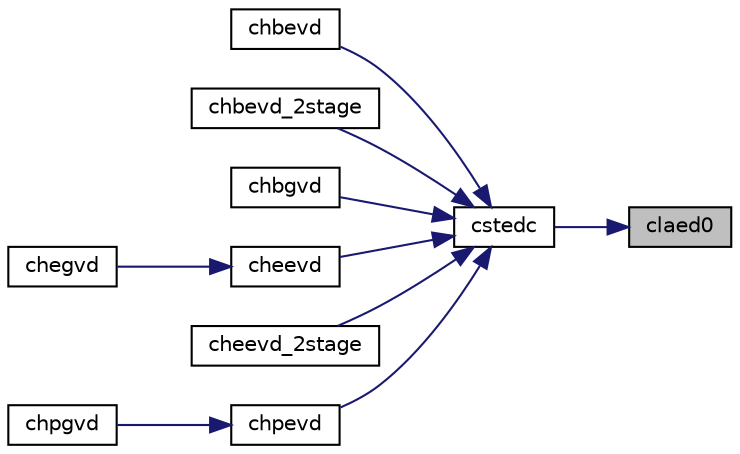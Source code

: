 digraph "claed0"
{
 // LATEX_PDF_SIZE
  edge [fontname="Helvetica",fontsize="10",labelfontname="Helvetica",labelfontsize="10"];
  node [fontname="Helvetica",fontsize="10",shape=record];
  rankdir="RL";
  Node1 [label="claed0",height=0.2,width=0.4,color="black", fillcolor="grey75", style="filled", fontcolor="black",tooltip="CLAED0 used by CSTEDC. Computes all eigenvalues and corresponding eigenvectors of an unreduced symmet..."];
  Node1 -> Node2 [dir="back",color="midnightblue",fontsize="10",style="solid",fontname="Helvetica"];
  Node2 [label="cstedc",height=0.2,width=0.4,color="black", fillcolor="white", style="filled",URL="$cstedc_8f.html#ac4a9245e485f9cff743e018d1fa5d8e9",tooltip="CSTEDC"];
  Node2 -> Node3 [dir="back",color="midnightblue",fontsize="10",style="solid",fontname="Helvetica"];
  Node3 [label="chbevd",height=0.2,width=0.4,color="black", fillcolor="white", style="filled",URL="$chbevd_8f.html#a90a780f962a7affa9b0ee155985e80ab",tooltip="CHBEVD computes the eigenvalues and, optionally, the left and/or right eigenvectors for OTHER matrice..."];
  Node2 -> Node4 [dir="back",color="midnightblue",fontsize="10",style="solid",fontname="Helvetica"];
  Node4 [label="chbevd_2stage",height=0.2,width=0.4,color="black", fillcolor="white", style="filled",URL="$chbevd__2stage_8f.html#a85944a26d194ea013e9b2a25076fe9da",tooltip="CHBEVD_2STAGE computes the eigenvalues and, optionally, the left and/or right eigenvectors for OTHER ..."];
  Node2 -> Node5 [dir="back",color="midnightblue",fontsize="10",style="solid",fontname="Helvetica"];
  Node5 [label="chbgvd",height=0.2,width=0.4,color="black", fillcolor="white", style="filled",URL="$chbgvd_8f.html#a77b1c171ee971c0ff72107e4aa8b5376",tooltip="CHBGVD"];
  Node2 -> Node6 [dir="back",color="midnightblue",fontsize="10",style="solid",fontname="Helvetica"];
  Node6 [label="cheevd",height=0.2,width=0.4,color="black", fillcolor="white", style="filled",URL="$cheevd_8f.html#a6084b0819f9642f0db26257e8a3ebd42",tooltip="CHEEVD computes the eigenvalues and, optionally, the left and/or right eigenvectors for HE matrices"];
  Node6 -> Node7 [dir="back",color="midnightblue",fontsize="10",style="solid",fontname="Helvetica"];
  Node7 [label="chegvd",height=0.2,width=0.4,color="black", fillcolor="white", style="filled",URL="$chegvd_8f.html#a28ad734cb8f4deb96ba59c568cf3389e",tooltip="CHEGVD"];
  Node2 -> Node8 [dir="back",color="midnightblue",fontsize="10",style="solid",fontname="Helvetica"];
  Node8 [label="cheevd_2stage",height=0.2,width=0.4,color="black", fillcolor="white", style="filled",URL="$cheevd__2stage_8f.html#a7d77c89933d557e7131ebb6474e2a3c0",tooltip="CHEEVD_2STAGE computes the eigenvalues and, optionally, the left and/or right eigenvectors for HE mat..."];
  Node2 -> Node9 [dir="back",color="midnightblue",fontsize="10",style="solid",fontname="Helvetica"];
  Node9 [label="chpevd",height=0.2,width=0.4,color="black", fillcolor="white", style="filled",URL="$chpevd_8f.html#ae9a6d7c0d0e9908ee1586104c84760dc",tooltip="CHPEVD computes the eigenvalues and, optionally, the left and/or right eigenvectors for OTHER matrice..."];
  Node9 -> Node10 [dir="back",color="midnightblue",fontsize="10",style="solid",fontname="Helvetica"];
  Node10 [label="chpgvd",height=0.2,width=0.4,color="black", fillcolor="white", style="filled",URL="$chpgvd_8f.html#a014aa918f8b897bd887b9ba67242e0d5",tooltip="CHPGVD"];
}
